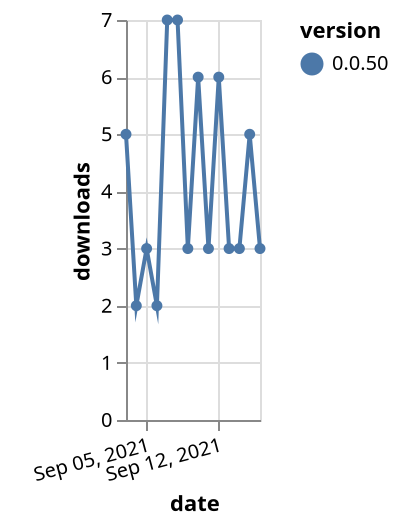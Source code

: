 {"$schema": "https://vega.github.io/schema/vega-lite/v5.json", "description": "A simple bar chart with embedded data.", "data": {"values": [{"date": "2021-09-03", "total": 5886, "delta": 5, "version": "0.0.50"}, {"date": "2021-09-04", "total": 5888, "delta": 2, "version": "0.0.50"}, {"date": "2021-09-05", "total": 5891, "delta": 3, "version": "0.0.50"}, {"date": "2021-09-06", "total": 5893, "delta": 2, "version": "0.0.50"}, {"date": "2021-09-07", "total": 5900, "delta": 7, "version": "0.0.50"}, {"date": "2021-09-08", "total": 5907, "delta": 7, "version": "0.0.50"}, {"date": "2021-09-09", "total": 5910, "delta": 3, "version": "0.0.50"}, {"date": "2021-09-10", "total": 5916, "delta": 6, "version": "0.0.50"}, {"date": "2021-09-11", "total": 5919, "delta": 3, "version": "0.0.50"}, {"date": "2021-09-12", "total": 5925, "delta": 6, "version": "0.0.50"}, {"date": "2021-09-13", "total": 5928, "delta": 3, "version": "0.0.50"}, {"date": "2021-09-14", "total": 5931, "delta": 3, "version": "0.0.50"}, {"date": "2021-09-15", "total": 5936, "delta": 5, "version": "0.0.50"}, {"date": "2021-09-16", "total": 5939, "delta": 3, "version": "0.0.50"}]}, "width": "container", "mark": {"type": "line", "point": {"filled": true}}, "encoding": {"x": {"field": "date", "type": "temporal", "timeUnit": "yearmonthdate", "title": "date", "axis": {"labelAngle": -15}}, "y": {"field": "delta", "type": "quantitative", "title": "downloads"}, "color": {"field": "version", "type": "nominal"}, "tooltip": {"field": "delta"}}}